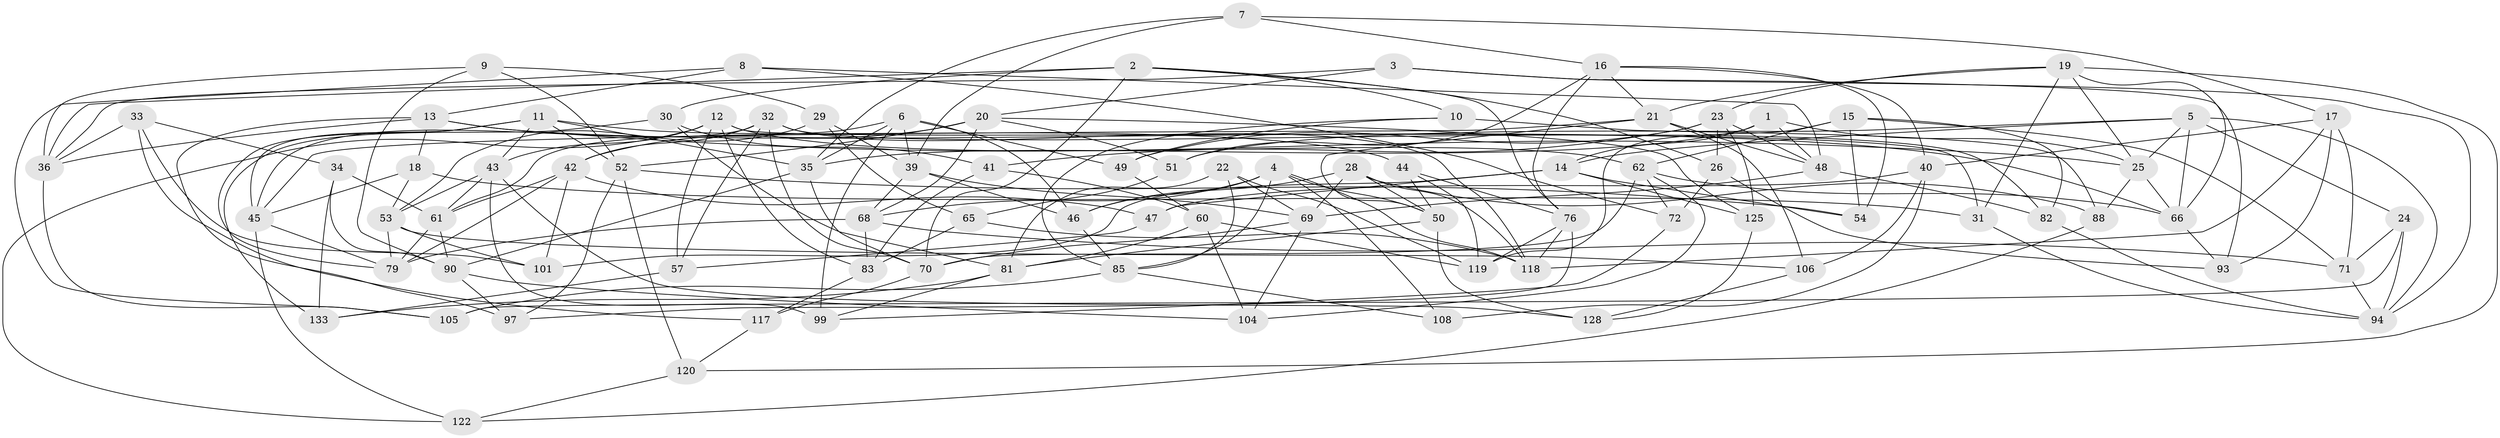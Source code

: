 // original degree distribution, {4: 1.0}
// Generated by graph-tools (version 1.1) at 2025/11/02/27/25 16:11:50]
// undirected, 87 vertices, 216 edges
graph export_dot {
graph [start="1"]
  node [color=gray90,style=filled];
  1;
  2 [super="+107"];
  3;
  4 [super="+132"];
  5 [super="+100"];
  6 [super="+75"];
  7;
  8;
  9;
  10;
  11 [super="+38"];
  12 [super="+55"];
  13 [super="+112"];
  14 [super="+77"];
  15 [super="+58"];
  16 [super="+131"];
  17 [super="+95"];
  18;
  19 [super="+78"];
  20 [super="+110"];
  21 [super="+27"];
  22;
  23 [super="+59"];
  24;
  25 [super="+103"];
  26;
  28 [super="+56"];
  29;
  30;
  31;
  32 [super="+126"];
  33;
  34;
  35 [super="+63"];
  36 [super="+37"];
  39 [super="+91"];
  40 [super="+64"];
  41 [super="+135"];
  42 [super="+114"];
  43 [super="+67"];
  44;
  45 [super="+134"];
  46 [super="+74"];
  47;
  48 [super="+89"];
  49;
  50 [super="+102"];
  51;
  52 [super="+113"];
  53 [super="+87"];
  54;
  57;
  60 [super="+124"];
  61 [super="+109"];
  62 [super="+111"];
  65;
  66 [super="+73"];
  68 [super="+123"];
  69 [super="+92"];
  70 [super="+80"];
  71 [super="+86"];
  72;
  76 [super="+96"];
  79 [super="+130"];
  81 [super="+84"];
  82;
  83 [super="+116"];
  85 [super="+98"];
  88;
  90 [super="+129"];
  93;
  94 [super="+115"];
  97;
  99;
  101;
  104;
  105;
  106;
  108;
  117;
  118 [super="+127"];
  119 [super="+121"];
  120;
  122;
  125;
  128;
  133;
  1 -- 35;
  1 -- 25;
  1 -- 48;
  1 -- 14;
  2 -- 26;
  2 -- 30;
  2 -- 10;
  2 -- 36;
  2 -- 76;
  2 -- 70;
  3 -- 93;
  3 -- 20;
  3 -- 36;
  3 -- 94;
  4 -- 118;
  4 -- 108;
  4 -- 85;
  4 -- 46;
  4 -- 68;
  4 -- 50;
  5 -- 66;
  5 -- 14;
  5 -- 24;
  5 -- 51;
  5 -- 94;
  5 -- 25;
  6 -- 99;
  6 -- 61;
  6 -- 35;
  6 -- 49;
  6 -- 39;
  6 -- 46;
  7 -- 17;
  7 -- 39;
  7 -- 35;
  7 -- 16;
  8 -- 48;
  8 -- 105;
  8 -- 72;
  8 -- 13;
  9 -- 52;
  9 -- 29;
  9 -- 36;
  9 -- 90;
  10 -- 88;
  10 -- 85;
  10 -- 49;
  11 -- 44;
  11 -- 35;
  11 -- 52;
  11 -- 45;
  11 -- 79;
  11 -- 43;
  12 -- 122;
  12 -- 31;
  12 -- 57;
  12 -- 83;
  12 -- 43;
  12 -- 62;
  13 -- 25;
  13 -- 97;
  13 -- 18;
  13 -- 36;
  13 -- 66;
  14 -- 54;
  14 -- 47;
  14 -- 125;
  14 -- 101;
  15 -- 62;
  15 -- 71;
  15 -- 119 [weight=2];
  15 -- 82;
  15 -- 54;
  16 -- 51;
  16 -- 54;
  16 -- 40;
  16 -- 76;
  16 -- 21;
  17 -- 93;
  17 -- 71 [weight=2];
  17 -- 40;
  17 -- 118;
  18 -- 53;
  18 -- 31;
  18 -- 45;
  19 -- 31;
  19 -- 25;
  19 -- 120;
  19 -- 21;
  19 -- 23;
  19 -- 66;
  20 -- 51;
  20 -- 125;
  20 -- 52;
  20 -- 68;
  20 -- 42;
  21 -- 106;
  21 -- 45;
  21 -- 48;
  21 -- 50;
  22 -- 69;
  22 -- 85;
  22 -- 119;
  22 -- 81;
  23 -- 125;
  23 -- 26;
  23 -- 49;
  23 -- 41;
  23 -- 48;
  24 -- 71;
  24 -- 94;
  24 -- 105;
  25 -- 88;
  25 -- 66;
  26 -- 93;
  26 -- 72;
  28 -- 69;
  28 -- 118;
  28 -- 88;
  28 -- 50;
  28 -- 46 [weight=2];
  29 -- 53;
  29 -- 65;
  29 -- 39;
  30 -- 133;
  30 -- 41;
  30 -- 81;
  31 -- 94;
  32 -- 45;
  32 -- 82;
  32 -- 118;
  32 -- 57;
  32 -- 42;
  32 -- 70;
  33 -- 117;
  33 -- 101;
  33 -- 34;
  33 -- 36;
  34 -- 90;
  34 -- 133;
  34 -- 61;
  35 -- 70;
  35 -- 90;
  36 -- 105;
  39 -- 68;
  39 -- 69;
  39 -- 46;
  40 -- 47;
  40 -- 108 [weight=2];
  40 -- 106;
  41 -- 60 [weight=2];
  41 -- 83 [weight=2];
  42 -- 79;
  42 -- 61;
  42 -- 101;
  42 -- 47;
  43 -- 128;
  43 -- 99;
  43 -- 53;
  43 -- 61;
  44 -- 76;
  44 -- 119;
  44 -- 50;
  45 -- 122;
  45 -- 79;
  46 -- 85;
  47 -- 57;
  48 -- 69;
  48 -- 82;
  49 -- 60;
  50 -- 128;
  50 -- 81;
  51 -- 65;
  52 -- 120;
  52 -- 97;
  52 -- 54;
  53 -- 101;
  53 -- 106;
  53 -- 79;
  57 -- 133;
  60 -- 119;
  60 -- 81;
  60 -- 104;
  61 -- 79;
  61 -- 90;
  62 -- 104;
  62 -- 70;
  62 -- 72;
  62 -- 66;
  65 -- 83;
  65 -- 118;
  66 -- 93;
  68 -- 79;
  68 -- 71;
  68 -- 83;
  69 -- 104;
  69 -- 70;
  70 -- 117;
  71 -- 94;
  72 -- 99;
  76 -- 97;
  76 -- 119;
  76 -- 118;
  81 -- 133;
  81 -- 99;
  82 -- 94;
  83 -- 117;
  85 -- 105;
  85 -- 108;
  88 -- 122;
  90 -- 97;
  90 -- 104;
  106 -- 128;
  117 -- 120;
  120 -- 122;
  125 -- 128;
}
